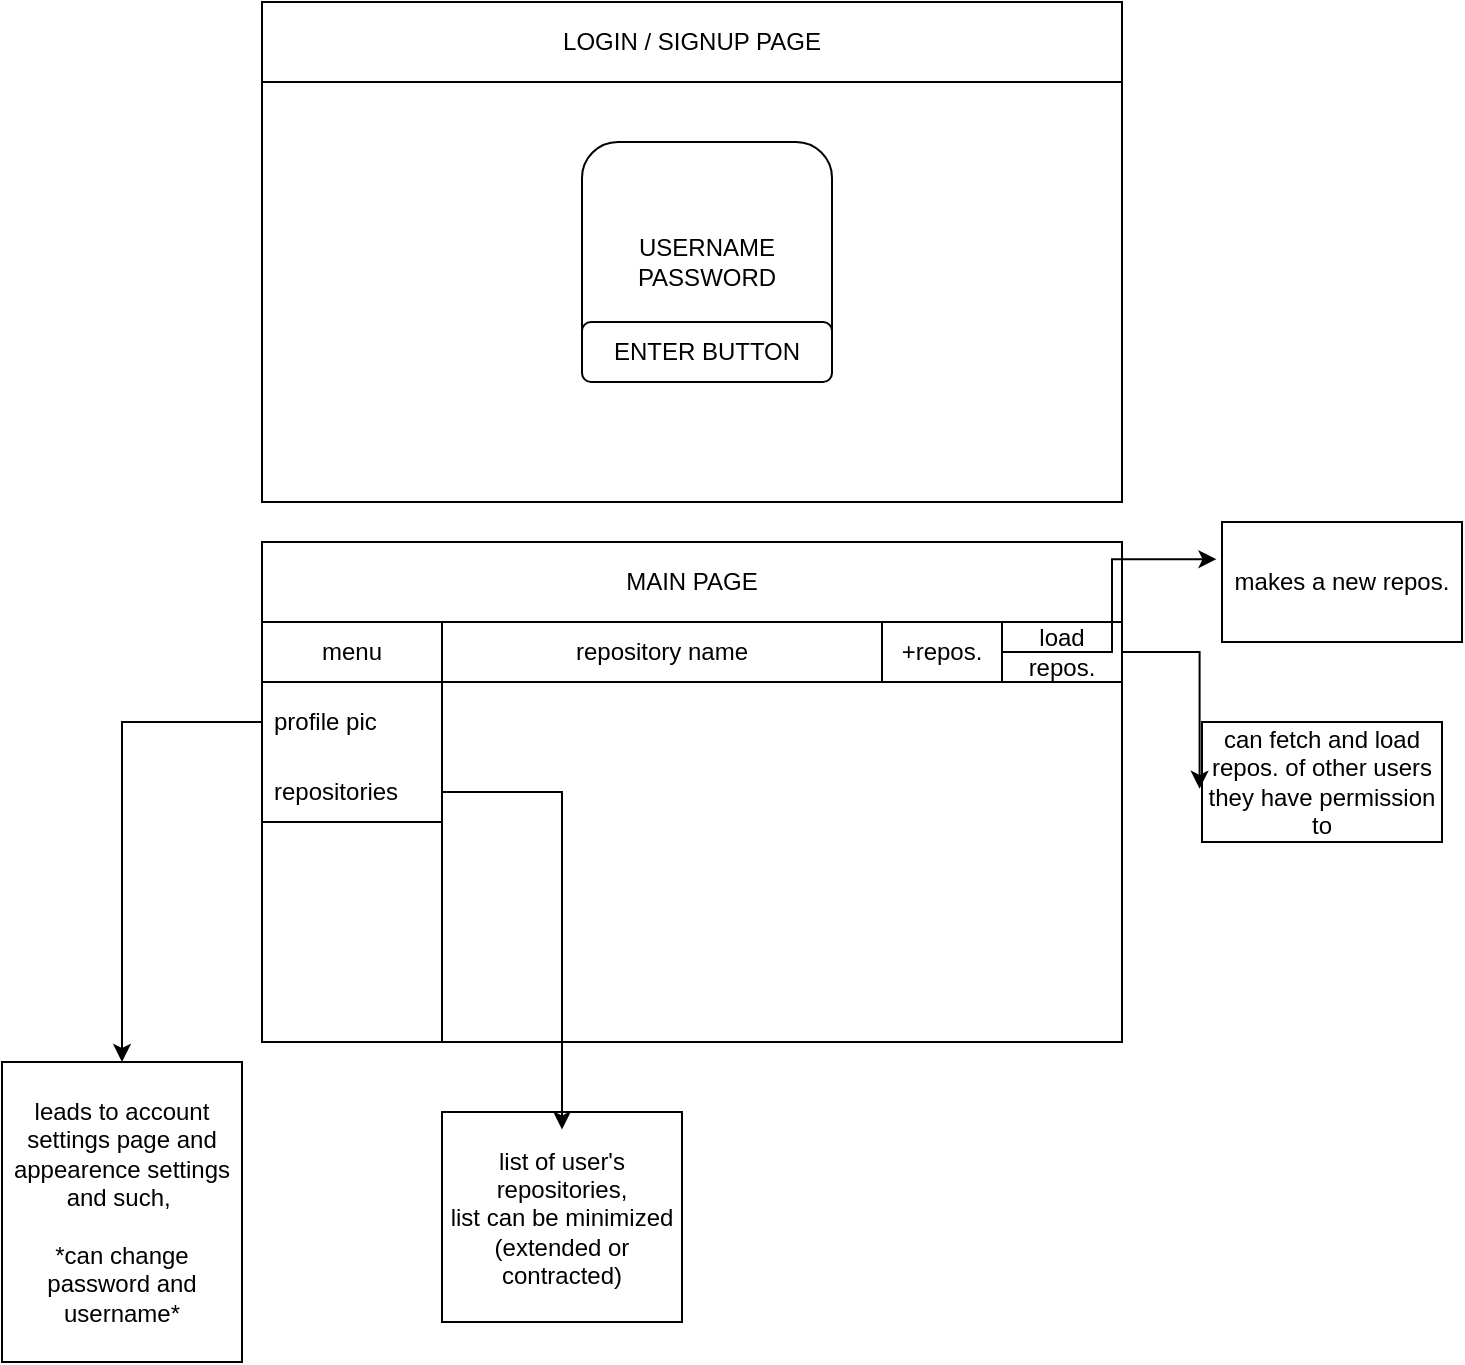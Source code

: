 <mxfile version="26.1.3">
  <diagram name="Page-1" id="7EHDTGMaVwD3-Bb-7en0">
    <mxGraphModel dx="1401" dy="309" grid="1" gridSize="10" guides="1" tooltips="1" connect="1" arrows="1" fold="1" page="1" pageScale="1" pageWidth="827" pageHeight="1169" math="0" shadow="0">
      <root>
        <mxCell id="0" />
        <mxCell id="1" parent="0" />
        <mxCell id="tKaGJPe-i1fQceckgeRG-2" value="LOGIN / SIGNUP PAGE" style="rounded=0;whiteSpace=wrap;html=1;" vertex="1" parent="1">
          <mxGeometry width="430" height="40" as="geometry" />
        </mxCell>
        <mxCell id="tKaGJPe-i1fQceckgeRG-3" value="" style="rounded=0;whiteSpace=wrap;html=1;" vertex="1" parent="1">
          <mxGeometry y="40" width="430" height="210" as="geometry" />
        </mxCell>
        <mxCell id="tKaGJPe-i1fQceckgeRG-5" value="USERNAME&lt;br&gt;PASSWORD" style="rounded=1;whiteSpace=wrap;html=1;" vertex="1" parent="1">
          <mxGeometry x="160" y="70" width="125" height="120" as="geometry" />
        </mxCell>
        <mxCell id="tKaGJPe-i1fQceckgeRG-10" value="MAIN PAGE" style="rounded=0;whiteSpace=wrap;html=1;" vertex="1" parent="1">
          <mxGeometry y="270" width="430" height="40" as="geometry" />
        </mxCell>
        <mxCell id="tKaGJPe-i1fQceckgeRG-11" value="" style="rounded=0;whiteSpace=wrap;html=1;" vertex="1" parent="1">
          <mxGeometry y="310" width="430" height="210" as="geometry" />
        </mxCell>
        <mxCell id="tKaGJPe-i1fQceckgeRG-12" value="ENTER BUTTON" style="rounded=1;whiteSpace=wrap;html=1;" vertex="1" parent="1">
          <mxGeometry x="160" y="160" width="125" height="30" as="geometry" />
        </mxCell>
        <mxCell id="tKaGJPe-i1fQceckgeRG-14" value="menu" style="swimlane;fontStyle=0;childLayout=stackLayout;horizontal=1;startSize=30;horizontalStack=0;resizeParent=1;resizeParentMax=0;resizeLast=0;collapsible=1;marginBottom=0;whiteSpace=wrap;html=1;movable=1;resizable=1;rotatable=1;deletable=1;editable=1;locked=0;connectable=1;" vertex="1" parent="1">
          <mxGeometry y="310" width="90" height="100" as="geometry" />
        </mxCell>
        <mxCell id="tKaGJPe-i1fQceckgeRG-15" value="profile pic" style="text;strokeColor=none;fillColor=none;align=left;verticalAlign=middle;spacingLeft=4;spacingRight=4;overflow=hidden;points=[[0,0.5],[1,0.5]];portConstraint=eastwest;rotatable=1;whiteSpace=wrap;html=1;movable=1;resizable=1;deletable=1;editable=1;locked=0;connectable=1;" vertex="1" parent="tKaGJPe-i1fQceckgeRG-14">
          <mxGeometry y="30" width="90" height="40" as="geometry" />
        </mxCell>
        <mxCell id="tKaGJPe-i1fQceckgeRG-16" value="repositories" style="text;strokeColor=none;fillColor=none;align=left;verticalAlign=middle;spacingLeft=4;spacingRight=4;overflow=hidden;points=[[0,0.5],[1,0.5]];portConstraint=eastwest;rotatable=1;whiteSpace=wrap;html=1;movable=1;resizable=1;deletable=1;editable=1;locked=0;connectable=1;" vertex="1" parent="tKaGJPe-i1fQceckgeRG-14">
          <mxGeometry y="70" width="90" height="30" as="geometry" />
        </mxCell>
        <mxCell id="tKaGJPe-i1fQceckgeRG-19" value="" style="rounded=0;whiteSpace=wrap;html=1;movable=1;resizable=1;rotatable=1;deletable=1;editable=1;locked=0;connectable=1;" vertex="1" parent="1">
          <mxGeometry y="410" width="90" height="110" as="geometry" />
        </mxCell>
        <mxCell id="tKaGJPe-i1fQceckgeRG-20" value="repository name" style="rounded=0;whiteSpace=wrap;html=1;" vertex="1" parent="1">
          <mxGeometry x="90" y="310" width="220" height="30" as="geometry" />
        </mxCell>
        <mxCell id="tKaGJPe-i1fQceckgeRG-21" value="+repos." style="rounded=0;whiteSpace=wrap;html=1;" vertex="1" parent="1">
          <mxGeometry x="310" y="310" width="60" height="30" as="geometry" />
        </mxCell>
        <mxCell id="tKaGJPe-i1fQceckgeRG-23" value="load repos." style="rounded=0;whiteSpace=wrap;html=1;" vertex="1" parent="1">
          <mxGeometry x="370" y="310" width="60" height="30" as="geometry" />
        </mxCell>
        <mxCell id="tKaGJPe-i1fQceckgeRG-24" value="can fetch and load repos. of other users they have permission to" style="rounded=0;whiteSpace=wrap;html=1;" vertex="1" parent="1">
          <mxGeometry x="470" y="360" width="120" height="60" as="geometry" />
        </mxCell>
        <mxCell id="tKaGJPe-i1fQceckgeRG-25" style="edgeStyle=orthogonalEdgeStyle;rounded=0;orthogonalLoop=1;jettySize=auto;html=1;exitX=1;exitY=0.5;exitDx=0;exitDy=0;entryX=-0.01;entryY=0.557;entryDx=0;entryDy=0;entryPerimeter=0;" edge="1" parent="1" source="tKaGJPe-i1fQceckgeRG-23" target="tKaGJPe-i1fQceckgeRG-24">
          <mxGeometry relative="1" as="geometry" />
        </mxCell>
        <mxCell id="tKaGJPe-i1fQceckgeRG-26" value="makes a new repos." style="rounded=0;whiteSpace=wrap;html=1;" vertex="1" parent="1">
          <mxGeometry x="480" y="260" width="120" height="60" as="geometry" />
        </mxCell>
        <mxCell id="tKaGJPe-i1fQceckgeRG-27" style="edgeStyle=orthogonalEdgeStyle;rounded=0;orthogonalLoop=1;jettySize=auto;html=1;entryX=-0.023;entryY=0.31;entryDx=0;entryDy=0;entryPerimeter=0;" edge="1" parent="1" source="tKaGJPe-i1fQceckgeRG-21" target="tKaGJPe-i1fQceckgeRG-26">
          <mxGeometry relative="1" as="geometry" />
        </mxCell>
        <mxCell id="tKaGJPe-i1fQceckgeRG-28" value="leads to account settings page and appearence settings and such,&amp;nbsp;&lt;div&gt;&lt;br&gt;&lt;div&gt;*can change password and username*&lt;/div&gt;&lt;/div&gt;" style="rounded=0;whiteSpace=wrap;html=1;" vertex="1" parent="1">
          <mxGeometry x="-130" y="530" width="120" height="150" as="geometry" />
        </mxCell>
        <mxCell id="tKaGJPe-i1fQceckgeRG-29" style="edgeStyle=orthogonalEdgeStyle;rounded=0;orthogonalLoop=1;jettySize=auto;html=1;" edge="1" parent="1" source="tKaGJPe-i1fQceckgeRG-15" target="tKaGJPe-i1fQceckgeRG-28">
          <mxGeometry relative="1" as="geometry">
            <mxPoint x="-30" y="570.8" as="targetPoint" />
          </mxGeometry>
        </mxCell>
        <mxCell id="tKaGJPe-i1fQceckgeRG-30" value="list of user&#39;s repositories,&lt;div&gt;list can be minimized (extended or contracted)&lt;/div&gt;" style="rounded=0;whiteSpace=wrap;html=1;" vertex="1" parent="1">
          <mxGeometry x="90" y="555" width="120" height="105" as="geometry" />
        </mxCell>
        <mxCell id="tKaGJPe-i1fQceckgeRG-31" style="edgeStyle=orthogonalEdgeStyle;rounded=0;orthogonalLoop=1;jettySize=auto;html=1;entryX=0.5;entryY=0.083;entryDx=0;entryDy=0;entryPerimeter=0;" edge="1" parent="1" source="tKaGJPe-i1fQceckgeRG-16" target="tKaGJPe-i1fQceckgeRG-30">
          <mxGeometry relative="1" as="geometry" />
        </mxCell>
      </root>
    </mxGraphModel>
  </diagram>
</mxfile>
